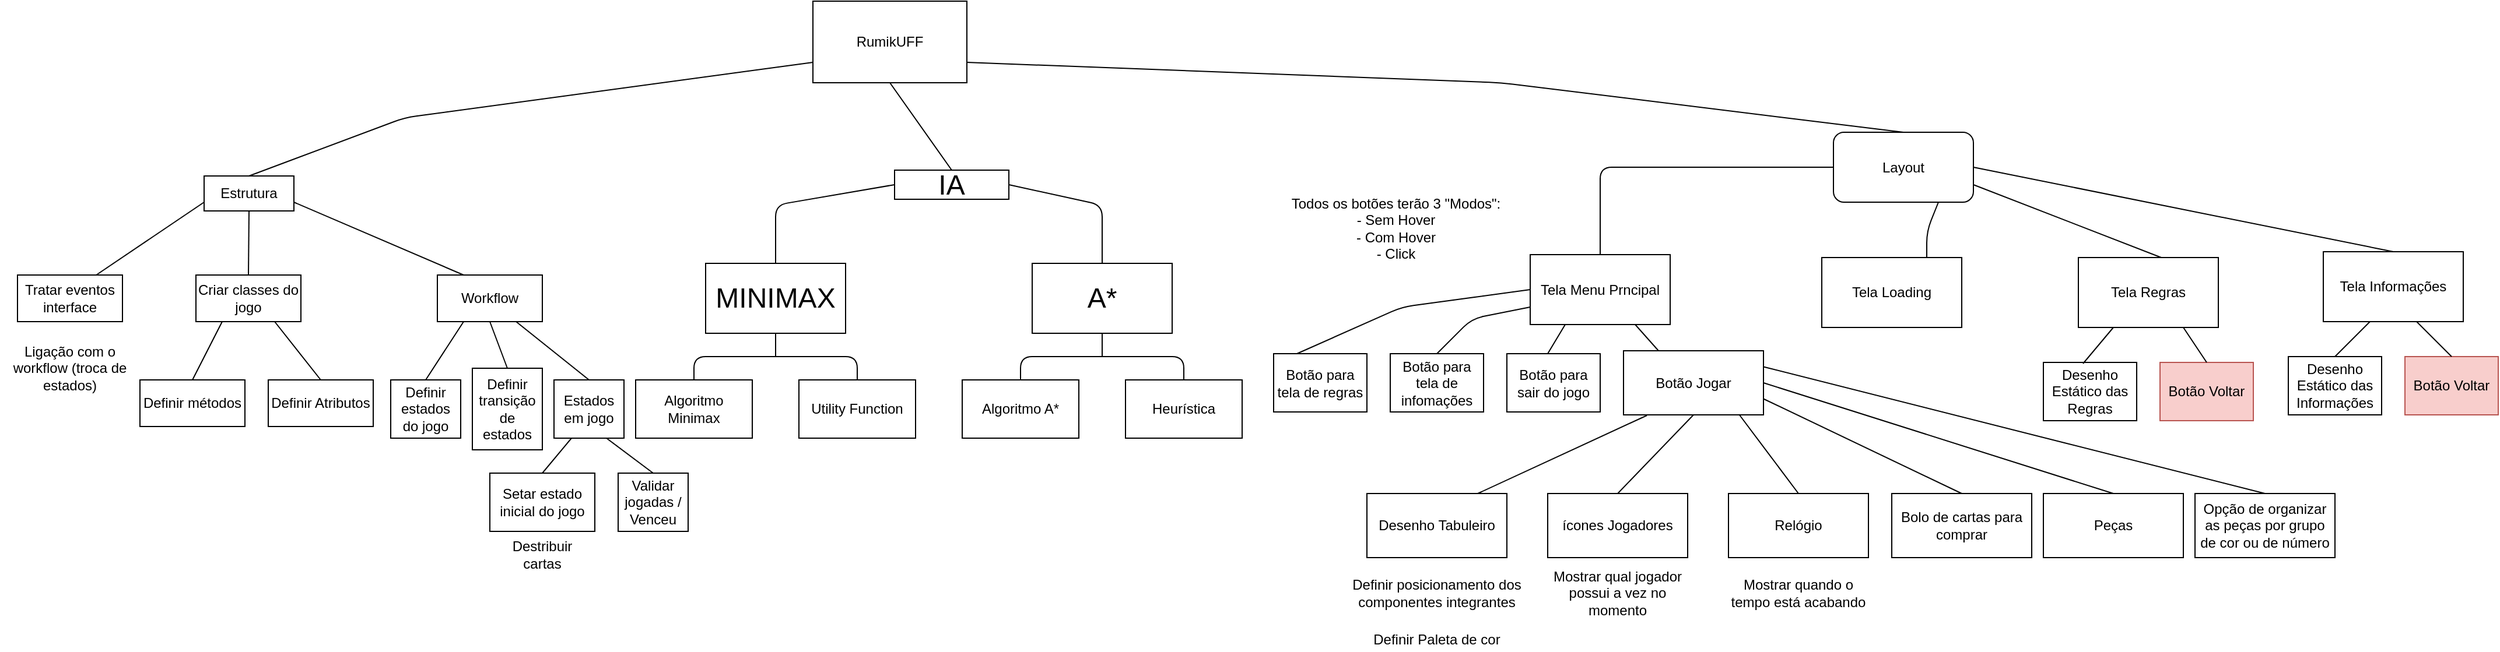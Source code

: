 <mxfile version="10.6.3" type="device"><diagram id="eZYM7yiqCys-XYu_l9QY" name="Page-1"><mxGraphModel dx="2158" dy="900" grid="1" gridSize="10" guides="1" tooltips="1" connect="1" arrows="1" fold="1" page="1" pageScale="1" pageWidth="827" pageHeight="1169" math="0" shadow="0"><root><mxCell id="0"/><mxCell id="1" parent="0"/><mxCell id="s8E5StRUGuPlpRAzMkEG-1" value="RumikUFF" style="rounded=0;whiteSpace=wrap;html=1;" vertex="1" parent="1"><mxGeometry x="1110" y="20" width="132" height="70" as="geometry"/></mxCell><mxCell id="s8E5StRUGuPlpRAzMkEG-2" value="Estrutura&lt;br&gt;" style="rounded=0;whiteSpace=wrap;html=1;" vertex="1" parent="1"><mxGeometry x="588" y="170" width="77" height="30" as="geometry"/></mxCell><mxCell id="s8E5StRUGuPlpRAzMkEG-3" value="Tratar eventos interface&lt;br&gt;" style="rounded=0;whiteSpace=wrap;html=1;" vertex="1" parent="1"><mxGeometry x="428" y="255" width="90" height="40" as="geometry"/></mxCell><mxCell id="s8E5StRUGuPlpRAzMkEG-4" value="Criar classes do jogo&lt;br&gt;" style="rounded=0;whiteSpace=wrap;html=1;" vertex="1" parent="1"><mxGeometry x="581" y="255" width="90" height="40" as="geometry"/></mxCell><mxCell id="s8E5StRUGuPlpRAzMkEG-5" value="Workflow&lt;br&gt;" style="rounded=0;whiteSpace=wrap;html=1;" vertex="1" parent="1"><mxGeometry x="788" y="255" width="90" height="40" as="geometry"/></mxCell><mxCell id="s8E5StRUGuPlpRAzMkEG-6" value="Ligação com o workflow (troca de estados)&lt;br&gt;" style="text;html=1;strokeColor=none;fillColor=none;align=center;verticalAlign=middle;whiteSpace=wrap;rounded=0;" vertex="1" parent="1"><mxGeometry x="413" y="315" width="120" height="40" as="geometry"/></mxCell><mxCell id="s8E5StRUGuPlpRAzMkEG-7" value="Definir métodos&lt;br&gt;" style="rounded=0;whiteSpace=wrap;html=1;" vertex="1" parent="1"><mxGeometry x="533" y="345" width="90" height="40" as="geometry"/></mxCell><mxCell id="s8E5StRUGuPlpRAzMkEG-8" value="Definir Atributos&lt;br&gt;" style="rounded=0;whiteSpace=wrap;html=1;" vertex="1" parent="1"><mxGeometry x="643" y="345" width="90" height="40" as="geometry"/></mxCell><mxCell id="s8E5StRUGuPlpRAzMkEG-9" value="Definir estados do jogo&lt;br&gt;" style="rounded=0;whiteSpace=wrap;html=1;" vertex="1" parent="1"><mxGeometry x="748" y="345" width="60" height="50" as="geometry"/></mxCell><mxCell id="s8E5StRUGuPlpRAzMkEG-10" value="Definir transição de estados&lt;br&gt;" style="rounded=0;whiteSpace=wrap;html=1;" vertex="1" parent="1"><mxGeometry x="818" y="335" width="60" height="70" as="geometry"/></mxCell><mxCell id="s8E5StRUGuPlpRAzMkEG-11" value="Estados em jogo&lt;br&gt;" style="rounded=0;whiteSpace=wrap;html=1;" vertex="1" parent="1"><mxGeometry x="888" y="345" width="60" height="50" as="geometry"/></mxCell><mxCell id="s8E5StRUGuPlpRAzMkEG-12" value="Setar estado inicial do jogo&lt;br&gt;" style="rounded=0;whiteSpace=wrap;html=1;" vertex="1" parent="1"><mxGeometry x="833" y="425" width="90" height="50" as="geometry"/></mxCell><mxCell id="s8E5StRUGuPlpRAzMkEG-13" value="Validar jogadas / Venceu&lt;br&gt;" style="rounded=0;whiteSpace=wrap;html=1;" vertex="1" parent="1"><mxGeometry x="943" y="425" width="60" height="50" as="geometry"/></mxCell><mxCell id="s8E5StRUGuPlpRAzMkEG-14" value="Destribuir cartas" style="text;html=1;strokeColor=none;fillColor=none;align=center;verticalAlign=middle;whiteSpace=wrap;rounded=0;" vertex="1" parent="1"><mxGeometry x="848" y="480" width="60" height="30" as="geometry"/></mxCell><mxCell id="s8E5StRUGuPlpRAzMkEG-15" value="" style="endArrow=none;html=1;entryX=0;entryY=0.75;entryDx=0;entryDy=0;exitX=0.75;exitY=0;exitDx=0;exitDy=0;" edge="1" parent="1" source="s8E5StRUGuPlpRAzMkEG-3" target="s8E5StRUGuPlpRAzMkEG-2"><mxGeometry width="50" height="50" relative="1" as="geometry"><mxPoint x="333" y="645" as="sourcePoint"/><mxPoint x="383" y="595" as="targetPoint"/></mxGeometry></mxCell><mxCell id="s8E5StRUGuPlpRAzMkEG-16" value="" style="endArrow=none;html=1;entryX=0.5;entryY=1;entryDx=0;entryDy=0;exitX=0.5;exitY=0;exitDx=0;exitDy=0;" edge="1" parent="1" source="s8E5StRUGuPlpRAzMkEG-4" target="s8E5StRUGuPlpRAzMkEG-2"><mxGeometry width="50" height="50" relative="1" as="geometry"><mxPoint x="421" y="265" as="sourcePoint"/><mxPoint x="598" y="203" as="targetPoint"/></mxGeometry></mxCell><mxCell id="s8E5StRUGuPlpRAzMkEG-17" value="" style="endArrow=none;html=1;entryX=1;entryY=0.75;entryDx=0;entryDy=0;exitX=0.25;exitY=0;exitDx=0;exitDy=0;" edge="1" parent="1" source="s8E5StRUGuPlpRAzMkEG-5" target="s8E5StRUGuPlpRAzMkEG-2"><mxGeometry width="50" height="50" relative="1" as="geometry"><mxPoint x="636" y="265" as="sourcePoint"/><mxPoint x="637" y="210" as="targetPoint"/></mxGeometry></mxCell><mxCell id="s8E5StRUGuPlpRAzMkEG-18" value="" style="endArrow=none;html=1;entryX=0.25;entryY=1;entryDx=0;entryDy=0;exitX=0.5;exitY=0;exitDx=0;exitDy=0;" edge="1" parent="1" source="s8E5StRUGuPlpRAzMkEG-7" target="s8E5StRUGuPlpRAzMkEG-4"><mxGeometry width="50" height="50" relative="1" as="geometry"><mxPoint x="333" y="645" as="sourcePoint"/><mxPoint x="383" y="595" as="targetPoint"/></mxGeometry></mxCell><mxCell id="s8E5StRUGuPlpRAzMkEG-19" value="" style="endArrow=none;html=1;entryX=0.75;entryY=1;entryDx=0;entryDy=0;exitX=0.5;exitY=0;exitDx=0;exitDy=0;" edge="1" parent="1" source="s8E5StRUGuPlpRAzMkEG-8" target="s8E5StRUGuPlpRAzMkEG-4"><mxGeometry width="50" height="50" relative="1" as="geometry"><mxPoint x="588" y="355" as="sourcePoint"/><mxPoint x="614" y="305" as="targetPoint"/></mxGeometry></mxCell><mxCell id="s8E5StRUGuPlpRAzMkEG-20" value="" style="endArrow=none;html=1;entryX=0.25;entryY=1;entryDx=0;entryDy=0;exitX=0.5;exitY=0;exitDx=0;exitDy=0;" edge="1" parent="1" source="s8E5StRUGuPlpRAzMkEG-9" target="s8E5StRUGuPlpRAzMkEG-5"><mxGeometry width="50" height="50" relative="1" as="geometry"><mxPoint x="673" y="355" as="sourcePoint"/><mxPoint x="634" y="305" as="targetPoint"/></mxGeometry></mxCell><mxCell id="s8E5StRUGuPlpRAzMkEG-21" value="" style="endArrow=none;html=1;entryX=0.5;entryY=1;entryDx=0;entryDy=0;exitX=0.5;exitY=0;exitDx=0;exitDy=0;" edge="1" parent="1" source="s8E5StRUGuPlpRAzMkEG-10" target="s8E5StRUGuPlpRAzMkEG-5"><mxGeometry width="50" height="50" relative="1" as="geometry"><mxPoint x="788" y="355" as="sourcePoint"/><mxPoint x="821" y="305" as="targetPoint"/></mxGeometry></mxCell><mxCell id="s8E5StRUGuPlpRAzMkEG-22" value="" style="endArrow=none;html=1;exitX=0.5;exitY=0;exitDx=0;exitDy=0;entryX=0.75;entryY=1;entryDx=0;entryDy=0;" edge="1" parent="1" source="s8E5StRUGuPlpRAzMkEG-11" target="s8E5StRUGuPlpRAzMkEG-5"><mxGeometry width="50" height="50" relative="1" as="geometry"><mxPoint x="858" y="345" as="sourcePoint"/><mxPoint x="858" y="305" as="targetPoint"/></mxGeometry></mxCell><mxCell id="s8E5StRUGuPlpRAzMkEG-23" value="" style="endArrow=none;html=1;exitX=0.5;exitY=0;exitDx=0;exitDy=0;entryX=0.25;entryY=1;entryDx=0;entryDy=0;" edge="1" parent="1" source="s8E5StRUGuPlpRAzMkEG-12" target="s8E5StRUGuPlpRAzMkEG-11"><mxGeometry width="50" height="50" relative="1" as="geometry"><mxPoint x="953" y="355" as="sourcePoint"/><mxPoint x="891" y="305" as="targetPoint"/></mxGeometry></mxCell><mxCell id="s8E5StRUGuPlpRAzMkEG-24" value="" style="endArrow=none;html=1;exitX=0.5;exitY=0;exitDx=0;exitDy=0;entryX=0.75;entryY=1;entryDx=0;entryDy=0;" edge="1" parent="1" source="s8E5StRUGuPlpRAzMkEG-13" target="s8E5StRUGuPlpRAzMkEG-11"><mxGeometry width="50" height="50" relative="1" as="geometry"><mxPoint x="888" y="495" as="sourcePoint"/><mxPoint x="938" y="405" as="targetPoint"/></mxGeometry></mxCell><mxCell id="s8E5StRUGuPlpRAzMkEG-25" value="&lt;p&gt;&lt;font face=&quot;Helvetica&quot; style=&quot;font-size: 24px&quot;&gt;IA&lt;/font&gt;&lt;/p&gt;" style="rounded=0;whiteSpace=wrap;html=1;" vertex="1" parent="1"><mxGeometry x="1180" y="165" width="98" height="25" as="geometry"/></mxCell><mxCell id="s8E5StRUGuPlpRAzMkEG-26" value="&lt;pre style=&quot;font-size: 24px&quot;&gt;&lt;font face=&quot;Helvetica&quot;&gt;MINIMAX&lt;/font&gt;&lt;/pre&gt;" style="rounded=0;whiteSpace=wrap;html=1;" vertex="1" parent="1"><mxGeometry x="1018" y="245" width="120" height="60" as="geometry"/></mxCell><mxCell id="s8E5StRUGuPlpRAzMkEG-27" value="&lt;pre&gt;&lt;font style=&quot;font-size: 24px&quot; face=&quot;Helvetica&quot;&gt;A*&lt;/font&gt;&lt;/pre&gt;" style="rounded=0;whiteSpace=wrap;html=1;" vertex="1" parent="1"><mxGeometry x="1298" y="245" width="120" height="60" as="geometry"/></mxCell><mxCell id="s8E5StRUGuPlpRAzMkEG-28" value="Algoritmo Minimax" style="rounded=0;whiteSpace=wrap;html=1;aspect=fixed;" vertex="1" parent="1"><mxGeometry x="958" y="345" width="100" height="50" as="geometry"/></mxCell><mxCell id="s8E5StRUGuPlpRAzMkEG-29" value="Utility Function&lt;br&gt;" style="rounded=0;whiteSpace=wrap;html=1;aspect=fixed;" vertex="1" parent="1"><mxGeometry x="1098" y="345" width="100" height="50" as="geometry"/></mxCell><mxCell id="s8E5StRUGuPlpRAzMkEG-30" value="Algoritmo A*" style="rounded=0;whiteSpace=wrap;html=1;aspect=fixed;" vertex="1" parent="1"><mxGeometry x="1238" y="345" width="100" height="50" as="geometry"/></mxCell><mxCell id="s8E5StRUGuPlpRAzMkEG-31" value="Heurística" style="rounded=0;whiteSpace=wrap;html=1;aspect=fixed;" vertex="1" parent="1"><mxGeometry x="1378" y="345" width="100" height="50" as="geometry"/></mxCell><mxCell id="s8E5StRUGuPlpRAzMkEG-32" value="" style="endArrow=none;html=1;exitX=0;exitY=0.5;exitDx=0;exitDy=0;entryX=0.5;entryY=0;entryDx=0;entryDy=0;" edge="1" parent="1" source="s8E5StRUGuPlpRAzMkEG-25" target="s8E5StRUGuPlpRAzMkEG-26"><mxGeometry width="50" height="50" relative="1" as="geometry"><mxPoint x="958" y="465" as="sourcePoint"/><mxPoint x="878" y="235" as="targetPoint"/><Array as="points"><mxPoint x="1078" y="195"/></Array></mxGeometry></mxCell><mxCell id="s8E5StRUGuPlpRAzMkEG-33" value="" style="endArrow=none;html=1;entryX=1;entryY=0.5;entryDx=0;entryDy=0;exitX=0.5;exitY=0;exitDx=0;exitDy=0;" edge="1" parent="1" source="s8E5StRUGuPlpRAzMkEG-27" target="s8E5StRUGuPlpRAzMkEG-25"><mxGeometry width="50" height="50" relative="1" as="geometry"><mxPoint x="958" y="465" as="sourcePoint"/><mxPoint x="1008" y="415" as="targetPoint"/><Array as="points"><mxPoint x="1358" y="195"/></Array></mxGeometry></mxCell><mxCell id="s8E5StRUGuPlpRAzMkEG-34" value="" style="endArrow=none;html=1;entryX=0.5;entryY=0;entryDx=0;entryDy=0;" edge="1" parent="1" target="s8E5StRUGuPlpRAzMkEG-28"><mxGeometry width="50" height="50" relative="1" as="geometry"><mxPoint x="1078" y="325" as="sourcePoint"/><mxPoint x="1008" y="415" as="targetPoint"/><Array as="points"><mxPoint x="1008" y="325"/></Array></mxGeometry></mxCell><mxCell id="s8E5StRUGuPlpRAzMkEG-35" value="" style="endArrow=none;html=1;entryX=0.5;entryY=0;entryDx=0;entryDy=0;" edge="1" parent="1" target="s8E5StRUGuPlpRAzMkEG-29"><mxGeometry width="50" height="50" relative="1" as="geometry"><mxPoint x="1078" y="325" as="sourcePoint"/><mxPoint x="1008" y="415" as="targetPoint"/><Array as="points"><mxPoint x="1148" y="325"/></Array></mxGeometry></mxCell><mxCell id="s8E5StRUGuPlpRAzMkEG-36" value="" style="endArrow=none;html=1;exitX=0.5;exitY=1;exitDx=0;exitDy=0;" edge="1" parent="1" source="s8E5StRUGuPlpRAzMkEG-26"><mxGeometry width="50" height="50" relative="1" as="geometry"><mxPoint x="958" y="465" as="sourcePoint"/><mxPoint x="1078" y="325" as="targetPoint"/></mxGeometry></mxCell><mxCell id="s8E5StRUGuPlpRAzMkEG-37" value="" style="endArrow=none;html=1;entryX=0.5;entryY=0;entryDx=0;entryDy=0;" edge="1" parent="1" target="s8E5StRUGuPlpRAzMkEG-30"><mxGeometry width="50" height="50" relative="1" as="geometry"><mxPoint x="1358" y="325" as="sourcePoint"/><mxPoint x="1008" y="415" as="targetPoint"/><Array as="points"><mxPoint x="1288" y="325"/></Array></mxGeometry></mxCell><mxCell id="s8E5StRUGuPlpRAzMkEG-38" value="" style="endArrow=none;html=1;entryX=0.5;entryY=0;entryDx=0;entryDy=0;" edge="1" parent="1" target="s8E5StRUGuPlpRAzMkEG-31"><mxGeometry width="50" height="50" relative="1" as="geometry"><mxPoint x="1358" y="325" as="sourcePoint"/><mxPoint x="1008" y="415" as="targetPoint"/><Array as="points"><mxPoint x="1428" y="325"/></Array></mxGeometry></mxCell><mxCell id="s8E5StRUGuPlpRAzMkEG-39" value="" style="endArrow=none;html=1;entryX=0.5;entryY=1;entryDx=0;entryDy=0;" edge="1" parent="1" target="s8E5StRUGuPlpRAzMkEG-27"><mxGeometry width="50" height="50" relative="1" as="geometry"><mxPoint x="1358" y="325" as="sourcePoint"/><mxPoint x="1008" y="485" as="targetPoint"/></mxGeometry></mxCell><mxCell id="s8E5StRUGuPlpRAzMkEG-40" value="Layout&lt;br&gt;" style="rounded=1;whiteSpace=wrap;html=1;" vertex="1" parent="1"><mxGeometry x="1985" y="132.5" width="120" height="60" as="geometry"/></mxCell><mxCell id="s8E5StRUGuPlpRAzMkEG-41" value="Tela Menu Prncipal" style="rounded=0;whiteSpace=wrap;html=1;" vertex="1" parent="1"><mxGeometry x="1725" y="237.5" width="120" height="60" as="geometry"/></mxCell><mxCell id="s8E5StRUGuPlpRAzMkEG-42" value="Tela Loading" style="rounded=0;whiteSpace=wrap;html=1;" vertex="1" parent="1"><mxGeometry x="1975" y="240" width="120" height="60" as="geometry"/></mxCell><mxCell id="s8E5StRUGuPlpRAzMkEG-43" value="Tela Regras" style="rounded=0;whiteSpace=wrap;html=1;" vertex="1" parent="1"><mxGeometry x="2195" y="240" width="120" height="60" as="geometry"/></mxCell><mxCell id="s8E5StRUGuPlpRAzMkEG-44" value="Tela Informações" style="rounded=0;whiteSpace=wrap;html=1;" vertex="1" parent="1"><mxGeometry x="2405" y="235" width="120" height="60" as="geometry"/></mxCell><mxCell id="s8E5StRUGuPlpRAzMkEG-45" value="Desenho Estático das Informações&lt;br&gt;" style="rounded=0;whiteSpace=wrap;html=1;" vertex="1" parent="1"><mxGeometry x="2375" y="325" width="80" height="50" as="geometry"/></mxCell><mxCell id="s8E5StRUGuPlpRAzMkEG-46" value="Botão Voltar&lt;br&gt;" style="rounded=0;whiteSpace=wrap;html=1;fillColor=#f8cecc;strokeColor=#b85450;" vertex="1" parent="1"><mxGeometry x="2475" y="325" width="80" height="50" as="geometry"/></mxCell><mxCell id="s8E5StRUGuPlpRAzMkEG-47" value="Desenho Estático das Regras&lt;br&gt;" style="rounded=0;whiteSpace=wrap;html=1;" vertex="1" parent="1"><mxGeometry x="2165" y="330" width="80" height="50" as="geometry"/></mxCell><mxCell id="s8E5StRUGuPlpRAzMkEG-48" value="Botão Voltar&lt;br&gt;" style="rounded=0;whiteSpace=wrap;html=1;fillColor=#f8cecc;strokeColor=#b85450;" vertex="1" parent="1"><mxGeometry x="2265" y="330" width="80" height="50" as="geometry"/></mxCell><mxCell id="s8E5StRUGuPlpRAzMkEG-49" value="Botão para tela de regras&lt;br&gt;" style="rounded=0;whiteSpace=wrap;html=1;" vertex="1" parent="1"><mxGeometry x="1505" y="322.5" width="80" height="50" as="geometry"/></mxCell><mxCell id="s8E5StRUGuPlpRAzMkEG-50" value="Botão para tela de infomações&lt;br&gt;" style="rounded=0;whiteSpace=wrap;html=1;" vertex="1" parent="1"><mxGeometry x="1605" y="322.5" width="80" height="50" as="geometry"/></mxCell><mxCell id="s8E5StRUGuPlpRAzMkEG-51" value="Botão para sair do jogo&lt;br&gt;" style="rounded=0;whiteSpace=wrap;html=1;" vertex="1" parent="1"><mxGeometry x="1705" y="322.5" width="80" height="50" as="geometry"/></mxCell><mxCell id="s8E5StRUGuPlpRAzMkEG-52" value="Botão Jogar&lt;br&gt;" style="rounded=0;whiteSpace=wrap;html=1;" vertex="1" parent="1"><mxGeometry x="1805" y="320" width="120" height="55" as="geometry"/></mxCell><mxCell id="s8E5StRUGuPlpRAzMkEG-53" value="Desenho Tabuleiro&lt;br&gt;" style="rounded=0;whiteSpace=wrap;html=1;" vertex="1" parent="1"><mxGeometry x="1585" y="442.5" width="120" height="55" as="geometry"/></mxCell><mxCell id="s8E5StRUGuPlpRAzMkEG-54" value="ícones Jogadores&lt;br&gt;" style="rounded=0;whiteSpace=wrap;html=1;" vertex="1" parent="1"><mxGeometry x="1740" y="442.5" width="120" height="55" as="geometry"/></mxCell><mxCell id="s8E5StRUGuPlpRAzMkEG-55" value="Relógio&lt;br&gt;" style="rounded=0;whiteSpace=wrap;html=1;" vertex="1" parent="1"><mxGeometry x="1895" y="442.5" width="120" height="55" as="geometry"/></mxCell><mxCell id="s8E5StRUGuPlpRAzMkEG-56" value="Bolo de cartas para comprar&lt;br&gt;" style="rounded=0;whiteSpace=wrap;html=1;" vertex="1" parent="1"><mxGeometry x="2035" y="442.5" width="120" height="55" as="geometry"/></mxCell><mxCell id="s8E5StRUGuPlpRAzMkEG-57" value="Peças&lt;br&gt;" style="rounded=0;whiteSpace=wrap;html=1;" vertex="1" parent="1"><mxGeometry x="2165" y="442.5" width="120" height="55" as="geometry"/></mxCell><mxCell id="s8E5StRUGuPlpRAzMkEG-58" value="" style="endArrow=none;html=1;" edge="1" parent="1" source="s8E5StRUGuPlpRAzMkEG-41" target="s8E5StRUGuPlpRAzMkEG-40"><mxGeometry width="50" height="50" relative="1" as="geometry"><mxPoint x="1905" y="217.5" as="sourcePoint"/><mxPoint x="1955" y="167.5" as="targetPoint"/><Array as="points"><mxPoint x="1785" y="162.5"/></Array></mxGeometry></mxCell><mxCell id="s8E5StRUGuPlpRAzMkEG-59" value="" style="endArrow=none;html=1;exitX=0.75;exitY=0;exitDx=0;exitDy=0;entryX=0.75;entryY=1;entryDx=0;entryDy=0;" edge="1" parent="1" source="s8E5StRUGuPlpRAzMkEG-42" target="s8E5StRUGuPlpRAzMkEG-40"><mxGeometry width="50" height="50" relative="1" as="geometry"><mxPoint x="2225" y="239.5" as="sourcePoint"/><mxPoint x="2105" y="172.5" as="targetPoint"/><Array as="points"><mxPoint x="2065" y="217.5"/></Array></mxGeometry></mxCell><mxCell id="s8E5StRUGuPlpRAzMkEG-60" value="" style="endArrow=none;html=1;exitX=0.592;exitY=0;exitDx=0;exitDy=0;exitPerimeter=0;entryX=1;entryY=0.75;entryDx=0;entryDy=0;" edge="1" parent="1" source="s8E5StRUGuPlpRAzMkEG-43" target="s8E5StRUGuPlpRAzMkEG-40"><mxGeometry width="50" height="50" relative="1" as="geometry"><mxPoint x="2225" y="207.5" as="sourcePoint"/><mxPoint x="2105" y="140.5" as="targetPoint"/><Array as="points"/></mxGeometry></mxCell><mxCell id="s8E5StRUGuPlpRAzMkEG-61" value="" style="endArrow=none;html=1;exitX=0.5;exitY=0;exitDx=0;exitDy=0;entryX=1;entryY=0.5;entryDx=0;entryDy=0;" edge="1" parent="1" source="s8E5StRUGuPlpRAzMkEG-44" target="s8E5StRUGuPlpRAzMkEG-40"><mxGeometry width="50" height="50" relative="1" as="geometry"><mxPoint x="2665.5" y="232.5" as="sourcePoint"/><mxPoint x="2324.5" y="157.5" as="targetPoint"/><Array as="points"/></mxGeometry></mxCell><mxCell id="s8E5StRUGuPlpRAzMkEG-62" value="" style="endArrow=none;html=1;exitX=0.425;exitY=0.02;exitDx=0;exitDy=0;entryX=0.25;entryY=1;entryDx=0;entryDy=0;exitPerimeter=0;" edge="1" parent="1" source="s8E5StRUGuPlpRAzMkEG-47" target="s8E5StRUGuPlpRAzMkEG-43"><mxGeometry width="50" height="50" relative="1" as="geometry"><mxPoint x="2045" y="340" as="sourcePoint"/><mxPoint x="2045" y="310" as="targetPoint"/></mxGeometry></mxCell><mxCell id="s8E5StRUGuPlpRAzMkEG-63" value="" style="endArrow=none;html=1;exitX=0.5;exitY=0;exitDx=0;exitDy=0;entryX=0.75;entryY=1;entryDx=0;entryDy=0;" edge="1" parent="1" source="s8E5StRUGuPlpRAzMkEG-48" target="s8E5StRUGuPlpRAzMkEG-43"><mxGeometry width="50" height="50" relative="1" as="geometry"><mxPoint x="2279" y="331" as="sourcePoint"/><mxPoint x="2305" y="300" as="targetPoint"/></mxGeometry></mxCell><mxCell id="s8E5StRUGuPlpRAzMkEG-64" value="" style="endArrow=none;html=1;exitX=0.5;exitY=0;exitDx=0;exitDy=0;" edge="1" parent="1" source="s8E5StRUGuPlpRAzMkEG-45"><mxGeometry width="50" height="50" relative="1" as="geometry"><mxPoint x="2395" y="345" as="sourcePoint"/><mxPoint x="2445" y="295" as="targetPoint"/></mxGeometry></mxCell><mxCell id="s8E5StRUGuPlpRAzMkEG-65" value="" style="endArrow=none;html=1;exitX=0.5;exitY=0;exitDx=0;exitDy=0;" edge="1" parent="1" source="s8E5StRUGuPlpRAzMkEG-46"><mxGeometry width="50" height="50" relative="1" as="geometry"><mxPoint x="2515" y="335" as="sourcePoint"/><mxPoint x="2485" y="295" as="targetPoint"/><Array as="points"/></mxGeometry></mxCell><mxCell id="s8E5StRUGuPlpRAzMkEG-66" value="" style="endArrow=none;html=1;entryX=0.25;entryY=1;entryDx=0;entryDy=0;" edge="1" parent="1" target="s8E5StRUGuPlpRAzMkEG-41"><mxGeometry width="50" height="50" relative="1" as="geometry"><mxPoint x="1740" y="322.5" as="sourcePoint"/><mxPoint x="1770" y="302.5" as="targetPoint"/><Array as="points"/></mxGeometry></mxCell><mxCell id="s8E5StRUGuPlpRAzMkEG-67" value="" style="endArrow=none;html=1;entryX=0.75;entryY=1;entryDx=0;entryDy=0;exitX=0.25;exitY=0;exitDx=0;exitDy=0;" edge="1" parent="1" source="s8E5StRUGuPlpRAzMkEG-52" target="s8E5StRUGuPlpRAzMkEG-41"><mxGeometry width="50" height="50" relative="1" as="geometry"><mxPoint x="1815" y="347.5" as="sourcePoint"/><mxPoint x="1865" y="297.5" as="targetPoint"/></mxGeometry></mxCell><mxCell id="s8E5StRUGuPlpRAzMkEG-68" value="" style="endArrow=none;html=1;entryX=0;entryY=0.75;entryDx=0;entryDy=0;" edge="1" parent="1" target="s8E5StRUGuPlpRAzMkEG-41"><mxGeometry width="50" height="50" relative="1" as="geometry"><mxPoint x="1645" y="322.5" as="sourcePoint"/><mxPoint x="1675" y="292.5" as="targetPoint"/><Array as="points"><mxPoint x="1675" y="292.5"/></Array></mxGeometry></mxCell><mxCell id="s8E5StRUGuPlpRAzMkEG-69" value="" style="endArrow=none;html=1;entryX=0;entryY=0.5;entryDx=0;entryDy=0;" edge="1" parent="1" target="s8E5StRUGuPlpRAzMkEG-41"><mxGeometry width="50" height="50" relative="1" as="geometry"><mxPoint x="1525" y="322.5" as="sourcePoint"/><mxPoint x="1715" y="262.5" as="targetPoint"/><Array as="points"><mxPoint x="1615" y="282.5"/></Array></mxGeometry></mxCell><mxCell id="s8E5StRUGuPlpRAzMkEG-70" value="" style="endArrow=none;html=1;entryX=0.167;entryY=1.009;entryDx=0;entryDy=0;entryPerimeter=0;" edge="1" parent="1" target="s8E5StRUGuPlpRAzMkEG-52"><mxGeometry width="50" height="50" relative="1" as="geometry"><mxPoint x="1680" y="442.5" as="sourcePoint"/><mxPoint x="1730" y="392.5" as="targetPoint"/></mxGeometry></mxCell><mxCell id="s8E5StRUGuPlpRAzMkEG-71" value="" style="endArrow=none;html=1;entryX=0.5;entryY=1;entryDx=0;entryDy=0;exitX=0.5;exitY=0;exitDx=0;exitDy=0;" edge="1" parent="1" source="s8E5StRUGuPlpRAzMkEG-54" target="s8E5StRUGuPlpRAzMkEG-52"><mxGeometry width="50" height="50" relative="1" as="geometry"><mxPoint x="1806" y="452.5" as="sourcePoint"/><mxPoint x="1845" y="397.5" as="targetPoint"/></mxGeometry></mxCell><mxCell id="s8E5StRUGuPlpRAzMkEG-72" value="" style="endArrow=none;html=1;exitX=0.5;exitY=0;exitDx=0;exitDy=0;entryX=0.825;entryY=0.991;entryDx=0;entryDy=0;entryPerimeter=0;" edge="1" parent="1" source="s8E5StRUGuPlpRAzMkEG-55" target="s8E5StRUGuPlpRAzMkEG-52"><mxGeometry width="50" height="50" relative="1" as="geometry"><mxPoint x="1925" y="442.5" as="sourcePoint"/><mxPoint x="1975" y="392.5" as="targetPoint"/></mxGeometry></mxCell><mxCell id="s8E5StRUGuPlpRAzMkEG-73" value="" style="endArrow=none;html=1;entryX=1;entryY=0.75;entryDx=0;entryDy=0;exitX=0.5;exitY=0;exitDx=0;exitDy=0;" edge="1" parent="1" source="s8E5StRUGuPlpRAzMkEG-56" target="s8E5StRUGuPlpRAzMkEG-52"><mxGeometry width="50" height="50" relative="1" as="geometry"><mxPoint x="1995" y="382.5" as="sourcePoint"/><mxPoint x="2045" y="332.5" as="targetPoint"/></mxGeometry></mxCell><mxCell id="s8E5StRUGuPlpRAzMkEG-74" value="" style="endArrow=none;html=1;entryX=1;entryY=0.5;entryDx=0;entryDy=0;exitX=0.5;exitY=0;exitDx=0;exitDy=0;" edge="1" parent="1" source="s8E5StRUGuPlpRAzMkEG-57" target="s8E5StRUGuPlpRAzMkEG-52"><mxGeometry width="50" height="50" relative="1" as="geometry"><mxPoint x="1505" y="572.5" as="sourcePoint"/><mxPoint x="1555" y="522.5" as="targetPoint"/></mxGeometry></mxCell><mxCell id="s8E5StRUGuPlpRAzMkEG-75" value="&lt;span&gt;Definir posicionamento dos componentes integrantes&lt;/span&gt;" style="text;html=1;strokeColor=none;fillColor=none;align=center;verticalAlign=middle;whiteSpace=wrap;rounded=0;" vertex="1" parent="1"><mxGeometry x="1565" y="507.5" width="160" height="40" as="geometry"/></mxCell><mxCell id="s8E5StRUGuPlpRAzMkEG-76" value="Definir Paleta de cor" style="text;html=1;strokeColor=none;fillColor=none;align=center;verticalAlign=middle;whiteSpace=wrap;rounded=0;" vertex="1" parent="1"><mxGeometry x="1585" y="557.5" width="120" height="20" as="geometry"/></mxCell><mxCell id="s8E5StRUGuPlpRAzMkEG-77" value="Mostrar qual jogador possui a vez no momento" style="text;html=1;strokeColor=none;fillColor=none;align=center;verticalAlign=middle;whiteSpace=wrap;rounded=0;" vertex="1" parent="1"><mxGeometry x="1740" y="517.5" width="120" height="20" as="geometry"/></mxCell><mxCell id="s8E5StRUGuPlpRAzMkEG-78" value="Mostrar quando o tempo está acabando" style="text;html=1;strokeColor=none;fillColor=none;align=center;verticalAlign=middle;whiteSpace=wrap;rounded=0;" vertex="1" parent="1"><mxGeometry x="1895" y="517.5" width="120" height="20" as="geometry"/></mxCell><mxCell id="s8E5StRUGuPlpRAzMkEG-79" value="Opção de organizar as peças por grupo de cor ou de número&lt;br&gt;" style="rounded=0;whiteSpace=wrap;html=1;" vertex="1" parent="1"><mxGeometry x="2295" y="442.5" width="120" height="55" as="geometry"/></mxCell><mxCell id="s8E5StRUGuPlpRAzMkEG-80" value="" style="endArrow=none;html=1;entryX=0.5;entryY=0;entryDx=0;entryDy=0;exitX=1;exitY=0.25;exitDx=0;exitDy=0;" edge="1" parent="1" source="s8E5StRUGuPlpRAzMkEG-52" target="s8E5StRUGuPlpRAzMkEG-79"><mxGeometry width="50" height="50" relative="1" as="geometry"><mxPoint x="1390" y="647.5" as="sourcePoint"/><mxPoint x="1440" y="597.5" as="targetPoint"/><Array as="points"/></mxGeometry></mxCell><mxCell id="s8E5StRUGuPlpRAzMkEG-81" value="Todos os botões terão 3 &quot;Modos&quot;:&lt;br&gt;- Sem Hover&lt;br&gt;- Com Hover&lt;br&gt;- Click&lt;br&gt;" style="text;html=1;strokeColor=none;fillColor=none;align=center;verticalAlign=middle;whiteSpace=wrap;rounded=0;" vertex="1" parent="1"><mxGeometry x="1510" y="177.5" width="200" height="75" as="geometry"/></mxCell><mxCell id="s8E5StRUGuPlpRAzMkEG-82" value="" style="endArrow=none;html=1;entryX=0;entryY=0.75;entryDx=0;entryDy=0;exitX=0.5;exitY=0;exitDx=0;exitDy=0;" edge="1" parent="1" source="s8E5StRUGuPlpRAzMkEG-2" target="s8E5StRUGuPlpRAzMkEG-1"><mxGeometry width="50" height="50" relative="1" as="geometry"><mxPoint x="410" y="650" as="sourcePoint"/><mxPoint x="460" y="600" as="targetPoint"/><Array as="points"><mxPoint x="760" y="120"/></Array></mxGeometry></mxCell><mxCell id="s8E5StRUGuPlpRAzMkEG-83" value="" style="endArrow=none;html=1;entryX=0.5;entryY=1;entryDx=0;entryDy=0;exitX=0.5;exitY=0;exitDx=0;exitDy=0;" edge="1" parent="1" source="s8E5StRUGuPlpRAzMkEG-25" target="s8E5StRUGuPlpRAzMkEG-1"><mxGeometry width="50" height="50" relative="1" as="geometry"><mxPoint x="637" y="180" as="sourcePoint"/><mxPoint x="1120" y="97" as="targetPoint"/><Array as="points"/></mxGeometry></mxCell><mxCell id="s8E5StRUGuPlpRAzMkEG-84" value="" style="endArrow=none;html=1;entryX=1;entryY=0.75;entryDx=0;entryDy=0;exitX=0.5;exitY=0;exitDx=0;exitDy=0;" edge="1" parent="1" source="s8E5StRUGuPlpRAzMkEG-40" target="s8E5StRUGuPlpRAzMkEG-1"><mxGeometry width="50" height="50" relative="1" as="geometry"><mxPoint x="1228" y="175" as="sourcePoint"/><mxPoint x="1186" y="100" as="targetPoint"/><Array as="points"><mxPoint x="1700" y="90"/></Array></mxGeometry></mxCell></root></mxGraphModel></diagram></mxfile>